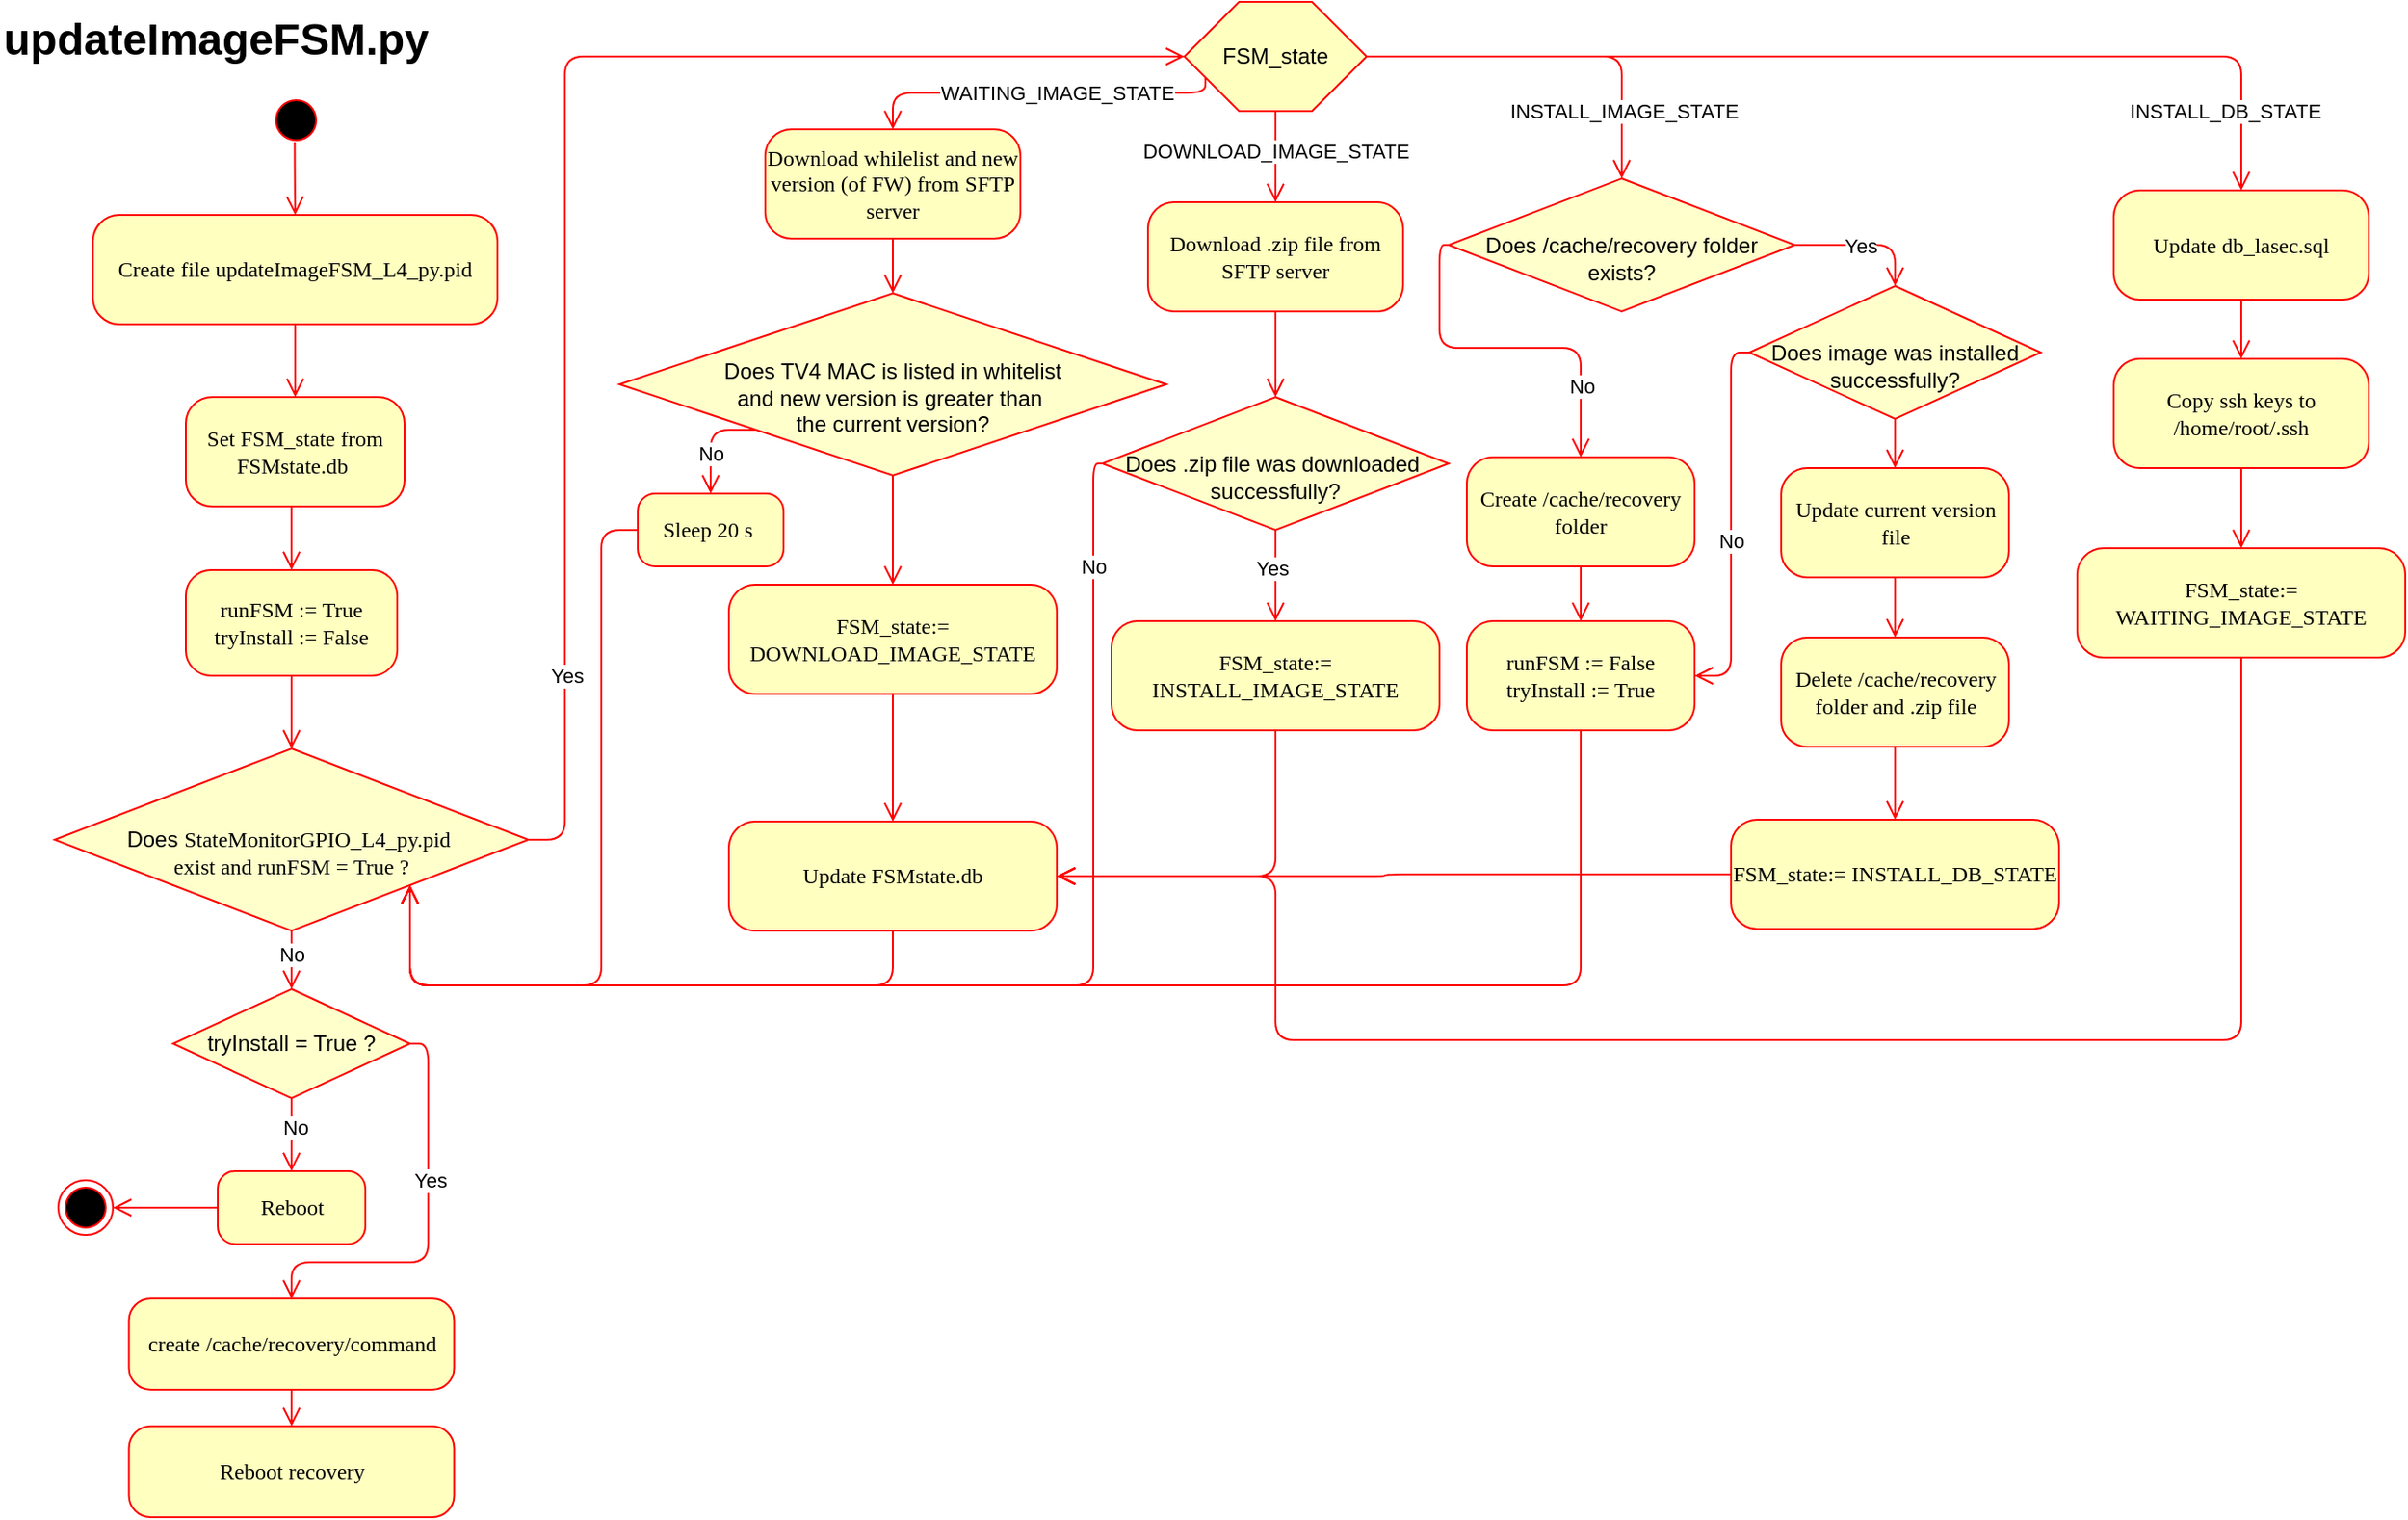 <mxfile version="28.0.9">
  <diagram name="Page-1" id="58cdce13-f638-feb5-8d6f-7d28b1aa9fa0">
    <mxGraphModel dx="2835" dy="1343" grid="1" gridSize="10" guides="1" tooltips="1" connect="1" arrows="1" fold="1" page="1" pageScale="1" pageWidth="1100" pageHeight="850" background="none" math="0" shadow="0">
      <root>
        <mxCell id="0" />
        <mxCell id="1" parent="0" />
        <mxCell id="382b91b5511bd0f7-1" value="" style="ellipse;html=1;shape=startState;fillColor=#000000;strokeColor=#ff0000;rounded=1;shadow=0;comic=0;labelBackgroundColor=none;fontFamily=Verdana;fontSize=12;fontColor=#000000;align=center;direction=south;" parent="1" vertex="1">
          <mxGeometry x="587.5" y="50" width="30" height="30" as="geometry" />
        </mxCell>
        <mxCell id="382b91b5511bd0f7-6" value="Set FSM_state from FSMstate.db&amp;nbsp;" style="rounded=1;whiteSpace=wrap;html=1;arcSize=24;fillColor=#ffffc0;strokeColor=#FF0000;shadow=0;comic=0;labelBackgroundColor=none;fontFamily=Verdana;fontSize=12;fontColor=#000000;align=center;" parent="1" vertex="1">
          <mxGeometry x="542" y="217" width="120" height="60" as="geometry" />
        </mxCell>
        <mxCell id="-b5_aeEiTCpsvocbng9k-2" value="Create file updateImageFSM_L4_py.pid" style="rounded=1;whiteSpace=wrap;html=1;arcSize=24;fillColor=#ffffc0;strokeColor=#ff0000;shadow=0;comic=0;labelBackgroundColor=none;fontFamily=Verdana;fontSize=12;fontColor=#000000;align=center;" parent="1" vertex="1">
          <mxGeometry x="491" y="117" width="222" height="60" as="geometry" />
        </mxCell>
        <mxCell id="-b5_aeEiTCpsvocbng9k-25" value="&lt;h1 style=&quot;margin-top: 0px;&quot;&gt;updateImageFSM.py&lt;/h1&gt;" style="text;html=1;whiteSpace=wrap;overflow=hidden;rounded=0;" parent="1" vertex="1">
          <mxGeometry x="440" width="320" height="50" as="geometry" />
        </mxCell>
        <mxCell id="FOoScroTNqUPBx7kzsJf-8" style="edgeStyle=orthogonalEdgeStyle;html=1;labelBackgroundColor=none;endArrow=open;endSize=8;strokeColor=#ff0000;fontFamily=Verdana;fontSize=12;align=left;exitX=0.902;exitY=0.525;exitDx=0;exitDy=0;entryX=0.5;entryY=0;entryDx=0;entryDy=0;exitPerimeter=0;" parent="1" source="382b91b5511bd0f7-1" target="-b5_aeEiTCpsvocbng9k-2" edge="1">
          <mxGeometry relative="1" as="geometry">
            <mxPoint x="600.39" y="80" as="sourcePoint" />
            <mxPoint x="600.39" y="118" as="targetPoint" />
          </mxGeometry>
        </mxCell>
        <mxCell id="FOoScroTNqUPBx7kzsJf-9" style="edgeStyle=orthogonalEdgeStyle;html=1;labelBackgroundColor=none;endArrow=open;endSize=8;strokeColor=#ff0000;fontFamily=Verdana;fontSize=12;align=left;exitX=0.5;exitY=1;exitDx=0;exitDy=0;entryX=0.5;entryY=0;entryDx=0;entryDy=0;" parent="1" source="-b5_aeEiTCpsvocbng9k-2" target="382b91b5511bd0f7-6" edge="1">
          <mxGeometry relative="1" as="geometry">
            <mxPoint x="667.5" y="207" as="sourcePoint" />
            <mxPoint x="667.5" y="245" as="targetPoint" />
          </mxGeometry>
        </mxCell>
        <mxCell id="FOoScroTNqUPBx7kzsJf-10" value="runFSM := True&lt;div&gt;tryInstall := False&lt;/div&gt;" style="rounded=1;whiteSpace=wrap;html=1;arcSize=24;fillColor=#ffffc0;strokeColor=#FF0000;shadow=0;comic=0;labelBackgroundColor=none;fontFamily=Verdana;fontSize=12;fontColor=#000000;align=center;" parent="1" vertex="1">
          <mxGeometry x="542" y="312" width="116" height="58" as="geometry" />
        </mxCell>
        <mxCell id="FOoScroTNqUPBx7kzsJf-12" style="edgeStyle=orthogonalEdgeStyle;html=1;labelBackgroundColor=none;endArrow=open;endSize=8;strokeColor=#ff0000;fontFamily=Verdana;fontSize=12;align=left;exitX=0.483;exitY=0.996;exitDx=0;exitDy=0;entryX=0.5;entryY=0;entryDx=0;entryDy=0;exitPerimeter=0;" parent="1" source="382b91b5511bd0f7-6" target="FOoScroTNqUPBx7kzsJf-10" edge="1">
          <mxGeometry relative="1" as="geometry">
            <mxPoint x="599.86" y="290" as="sourcePoint" />
            <mxPoint x="599.86" y="330" as="targetPoint" />
          </mxGeometry>
        </mxCell>
        <mxCell id="FOoScroTNqUPBx7kzsJf-13" style="edgeStyle=orthogonalEdgeStyle;html=1;labelBackgroundColor=none;endArrow=open;endSize=8;strokeColor=#ff0000;fontFamily=Verdana;fontSize=12;align=left;exitX=0.5;exitY=1;exitDx=0;exitDy=0;entryX=0.5;entryY=0;entryDx=0;entryDy=0;" parent="1" source="FOoScroTNqUPBx7kzsJf-10" target="xVoSL4J0iVpVSj-Oj8Kf-3" edge="1">
          <mxGeometry relative="1" as="geometry">
            <mxPoint x="599" y="400" as="sourcePoint" />
            <mxPoint x="600" y="430" as="targetPoint" />
          </mxGeometry>
        </mxCell>
        <mxCell id="xVoSL4J0iVpVSj-Oj8Kf-3" value="&lt;div&gt;&lt;br&gt;&lt;/div&gt;Does&amp;nbsp;&lt;span style=&quot;font-family: Verdana;&quot;&gt;StateMonitorGPIO_L4_py.pid&lt;/span&gt;&lt;span style=&quot;font-family: Verdana;&quot;&gt;&amp;nbsp;&lt;/span&gt;&lt;div&gt;&lt;span style=&quot;font-family: Verdana;&quot;&gt;exist and runFSM = True ?&lt;/span&gt;&lt;/div&gt;" style="rhombus;whiteSpace=wrap;html=1;fillColor=#FFFFCC;strokeColor=#FF0000;" vertex="1" parent="1">
          <mxGeometry x="470" y="410" width="260" height="100" as="geometry" />
        </mxCell>
        <mxCell id="xVoSL4J0iVpVSj-Oj8Kf-5" style="edgeStyle=orthogonalEdgeStyle;html=1;labelBackgroundColor=none;endArrow=open;endSize=8;strokeColor=#ff0000;fontFamily=Verdana;fontSize=12;align=left;exitX=0.5;exitY=1;exitDx=0;exitDy=0;entryX=0.5;entryY=0;entryDx=0;entryDy=0;" edge="1" parent="1" source="xVoSL4J0iVpVSj-Oj8Kf-3" target="xVoSL4J0iVpVSj-Oj8Kf-7">
          <mxGeometry relative="1" as="geometry">
            <mxPoint x="599.58" y="560" as="sourcePoint" />
            <mxPoint x="600" y="590" as="targetPoint" />
          </mxGeometry>
        </mxCell>
        <mxCell id="xVoSL4J0iVpVSj-Oj8Kf-6" value="No" style="edgeLabel;html=1;align=center;verticalAlign=middle;resizable=0;points=[];" vertex="1" connectable="0" parent="xVoSL4J0iVpVSj-Oj8Kf-5">
          <mxGeometry x="-0.211" y="2" relative="1" as="geometry">
            <mxPoint x="-2" as="offset" />
          </mxGeometry>
        </mxCell>
        <mxCell id="xVoSL4J0iVpVSj-Oj8Kf-7" value="tryInstall = True ?" style="rhombus;whiteSpace=wrap;html=1;fillColor=#FFFFCC;strokeColor=#FF0000;" vertex="1" parent="1">
          <mxGeometry x="535" y="542" width="130" height="60" as="geometry" />
        </mxCell>
        <mxCell id="xVoSL4J0iVpVSj-Oj8Kf-8" style="edgeStyle=orthogonalEdgeStyle;html=1;labelBackgroundColor=none;endArrow=open;endSize=8;strokeColor=#ff0000;fontFamily=Verdana;fontSize=12;align=left;exitX=0.5;exitY=1;exitDx=0;exitDy=0;entryX=0.5;entryY=0;entryDx=0;entryDy=0;" edge="1" parent="1" source="xVoSL4J0iVpVSj-Oj8Kf-7" target="xVoSL4J0iVpVSj-Oj8Kf-10">
          <mxGeometry relative="1" as="geometry">
            <mxPoint x="599.66" y="622" as="sourcePoint" />
            <mxPoint x="600" y="642" as="targetPoint" />
          </mxGeometry>
        </mxCell>
        <mxCell id="xVoSL4J0iVpVSj-Oj8Kf-9" value="No" style="edgeLabel;html=1;align=center;verticalAlign=middle;resizable=0;points=[];" vertex="1" connectable="0" parent="xVoSL4J0iVpVSj-Oj8Kf-8">
          <mxGeometry x="-0.211" y="2" relative="1" as="geometry">
            <mxPoint as="offset" />
          </mxGeometry>
        </mxCell>
        <mxCell id="xVoSL4J0iVpVSj-Oj8Kf-10" value="Reboot" style="rounded=1;whiteSpace=wrap;html=1;arcSize=24;fillColor=#ffffc0;strokeColor=#FF0000;shadow=0;comic=0;labelBackgroundColor=none;fontFamily=Verdana;fontSize=12;fontColor=#000000;align=center;" vertex="1" parent="1">
          <mxGeometry x="559.5" y="642" width="81" height="40" as="geometry" />
        </mxCell>
        <mxCell id="xVoSL4J0iVpVSj-Oj8Kf-11" value="" style="ellipse;html=1;shape=endState;fillColor=#000000;strokeColor=#ff0000;rounded=1;shadow=0;comic=0;labelBackgroundColor=none;fontFamily=Verdana;fontSize=12;fontColor=#000000;align=center;" vertex="1" parent="1">
          <mxGeometry x="472" y="647" width="30" height="30" as="geometry" />
        </mxCell>
        <mxCell id="xVoSL4J0iVpVSj-Oj8Kf-13" style="edgeStyle=orthogonalEdgeStyle;html=1;labelBackgroundColor=none;endArrow=open;endSize=8;strokeColor=#ff0000;fontFamily=Verdana;fontSize=12;align=left;exitX=0;exitY=0.5;exitDx=0;exitDy=0;entryX=1;entryY=0.5;entryDx=0;entryDy=0;" edge="1" parent="1" source="xVoSL4J0iVpVSj-Oj8Kf-10" target="xVoSL4J0iVpVSj-Oj8Kf-11">
          <mxGeometry relative="1" as="geometry">
            <mxPoint x="630" y="632" as="sourcePoint" />
            <mxPoint x="630" y="672" as="targetPoint" />
          </mxGeometry>
        </mxCell>
        <mxCell id="xVoSL4J0iVpVSj-Oj8Kf-15" value="create /cache/recovery/command" style="rounded=1;whiteSpace=wrap;html=1;arcSize=24;fillColor=#ffffc0;strokeColor=#FF0000;shadow=0;comic=0;labelBackgroundColor=none;fontFamily=Verdana;fontSize=12;fontColor=#000000;align=center;" vertex="1" parent="1">
          <mxGeometry x="510.75" y="712" width="178.5" height="50" as="geometry" />
        </mxCell>
        <mxCell id="xVoSL4J0iVpVSj-Oj8Kf-16" value="Reboot recovery" style="rounded=1;whiteSpace=wrap;html=1;arcSize=24;fillColor=#ffffc0;strokeColor=#FF0000;shadow=0;comic=0;labelBackgroundColor=none;fontFamily=Verdana;fontSize=12;fontColor=#000000;align=center;" vertex="1" parent="1">
          <mxGeometry x="510.75" y="782" width="178.5" height="50" as="geometry" />
        </mxCell>
        <mxCell id="xVoSL4J0iVpVSj-Oj8Kf-17" style="edgeStyle=orthogonalEdgeStyle;html=1;labelBackgroundColor=none;endArrow=open;endSize=8;strokeColor=#ff0000;fontFamily=Verdana;fontSize=12;align=left;exitX=1;exitY=0.5;exitDx=0;exitDy=0;entryX=0.5;entryY=0;entryDx=0;entryDy=0;" edge="1" parent="1" source="xVoSL4J0iVpVSj-Oj8Kf-7" target="xVoSL4J0iVpVSj-Oj8Kf-15">
          <mxGeometry relative="1" as="geometry">
            <mxPoint x="700" y="602" as="sourcePoint" />
            <mxPoint x="700" y="642" as="targetPoint" />
            <Array as="points">
              <mxPoint x="675" y="572" />
              <mxPoint x="675" y="692" />
              <mxPoint x="600" y="692" />
              <mxPoint x="600" y="712" />
            </Array>
          </mxGeometry>
        </mxCell>
        <mxCell id="xVoSL4J0iVpVSj-Oj8Kf-19" value="Yes" style="edgeLabel;html=1;align=center;verticalAlign=middle;resizable=0;points=[];" vertex="1" connectable="0" parent="xVoSL4J0iVpVSj-Oj8Kf-17">
          <mxGeometry x="0.288" y="1" relative="1" as="geometry">
            <mxPoint x="16" y="-46" as="offset" />
          </mxGeometry>
        </mxCell>
        <mxCell id="xVoSL4J0iVpVSj-Oj8Kf-20" style="edgeStyle=orthogonalEdgeStyle;html=1;labelBackgroundColor=none;endArrow=open;endSize=8;strokeColor=#ff0000;fontFamily=Verdana;fontSize=12;align=left;exitX=0.5;exitY=1;exitDx=0;exitDy=0;" edge="1" parent="1" source="xVoSL4J0iVpVSj-Oj8Kf-15" target="xVoSL4J0iVpVSj-Oj8Kf-16">
          <mxGeometry relative="1" as="geometry">
            <mxPoint x="790" y="622" as="sourcePoint" />
            <mxPoint x="790" y="662" as="targetPoint" />
          </mxGeometry>
        </mxCell>
        <mxCell id="xVoSL4J0iVpVSj-Oj8Kf-24" style="edgeStyle=orthogonalEdgeStyle;html=1;labelBackgroundColor=none;endArrow=open;endSize=8;strokeColor=#ff0000;fontFamily=Verdana;fontSize=12;align=left;exitX=1;exitY=0.5;exitDx=0;exitDy=0;entryX=0;entryY=0.5;entryDx=0;entryDy=0;" edge="1" parent="1" source="xVoSL4J0iVpVSj-Oj8Kf-3" target="xVoSL4J0iVpVSj-Oj8Kf-22">
          <mxGeometry relative="1" as="geometry">
            <mxPoint x="930" y="360" as="sourcePoint" />
            <mxPoint x="930" y="400" as="targetPoint" />
            <Array as="points">
              <mxPoint x="750" y="460" />
              <mxPoint x="750" y="30" />
            </Array>
          </mxGeometry>
        </mxCell>
        <mxCell id="xVoSL4J0iVpVSj-Oj8Kf-25" value="Yes" style="edgeLabel;html=1;align=center;verticalAlign=middle;resizable=0;points=[];" vertex="1" connectable="0" parent="xVoSL4J0iVpVSj-Oj8Kf-24">
          <mxGeometry x="-0.724" y="-1" relative="1" as="geometry">
            <mxPoint y="-1" as="offset" />
          </mxGeometry>
        </mxCell>
        <mxCell id="xVoSL4J0iVpVSj-Oj8Kf-27" value="" style="group" vertex="1" connectable="0" parent="1">
          <mxGeometry x="1090" width="100" height="60" as="geometry" />
        </mxCell>
        <mxCell id="xVoSL4J0iVpVSj-Oj8Kf-22" value="" style="verticalLabelPosition=bottom;verticalAlign=top;html=1;shape=hexagon;perimeter=hexagonPerimeter2;arcSize=6;size=0.3;fillColor=#FFFFC0;strokeColor=#FF0000;" vertex="1" parent="xVoSL4J0iVpVSj-Oj8Kf-27">
          <mxGeometry width="100" height="60" as="geometry" />
        </mxCell>
        <mxCell id="xVoSL4J0iVpVSj-Oj8Kf-26" value="FSM_state" style="text;html=1;align=center;verticalAlign=middle;whiteSpace=wrap;rounded=0;" vertex="1" parent="xVoSL4J0iVpVSj-Oj8Kf-27">
          <mxGeometry x="20" y="15" width="60" height="30" as="geometry" />
        </mxCell>
        <mxCell id="xVoSL4J0iVpVSj-Oj8Kf-28" value="&lt;div&gt;&lt;br&gt;&lt;/div&gt;&lt;div&gt;Does TV4 MAC is listed in whitelist&lt;/div&gt;&lt;div&gt;and new version is greater than&amp;nbsp;&lt;/div&gt;&lt;div&gt;the current version?&lt;/div&gt;" style="rhombus;whiteSpace=wrap;html=1;fillColor=#FFFFCC;strokeColor=#FF0000;" vertex="1" parent="1">
          <mxGeometry x="780" y="160" width="300" height="100" as="geometry" />
        </mxCell>
        <mxCell id="xVoSL4J0iVpVSj-Oj8Kf-29" value="Download whilelist and new version (of FW) from SFTP server" style="rounded=1;whiteSpace=wrap;html=1;arcSize=24;fillColor=#ffffc0;strokeColor=#FF0000;shadow=0;comic=0;labelBackgroundColor=none;fontFamily=Verdana;fontSize=12;fontColor=#000000;align=center;" vertex="1" parent="1">
          <mxGeometry x="860" y="70" width="140" height="60" as="geometry" />
        </mxCell>
        <mxCell id="xVoSL4J0iVpVSj-Oj8Kf-30" style="edgeStyle=orthogonalEdgeStyle;html=1;labelBackgroundColor=none;endArrow=open;endSize=8;strokeColor=#ff0000;fontFamily=Verdana;fontSize=12;align=left;exitX=0;exitY=0.75;exitDx=0;exitDy=0;entryX=0.5;entryY=0;entryDx=0;entryDy=0;" edge="1" parent="1" source="xVoSL4J0iVpVSj-Oj8Kf-22" target="xVoSL4J0iVpVSj-Oj8Kf-29">
          <mxGeometry relative="1" as="geometry">
            <mxPoint x="1160" y="500" as="sourcePoint" />
            <mxPoint x="1520" y="70" as="targetPoint" />
            <Array as="points">
              <mxPoint x="1102" y="50" />
              <mxPoint x="930" y="50" />
            </Array>
          </mxGeometry>
        </mxCell>
        <mxCell id="xVoSL4J0iVpVSj-Oj8Kf-31" value="WAITING_IMAGE_STATE" style="edgeLabel;html=1;align=center;verticalAlign=middle;resizable=0;points=[];" vertex="1" connectable="0" parent="xVoSL4J0iVpVSj-Oj8Kf-30">
          <mxGeometry x="-0.724" y="-1" relative="1" as="geometry">
            <mxPoint x="-63" y="1" as="offset" />
          </mxGeometry>
        </mxCell>
        <mxCell id="xVoSL4J0iVpVSj-Oj8Kf-32" style="edgeStyle=orthogonalEdgeStyle;html=1;labelBackgroundColor=none;endArrow=open;endSize=8;strokeColor=#ff0000;fontFamily=Verdana;fontSize=12;align=left;exitX=0.5;exitY=1;exitDx=0;exitDy=0;entryX=0.5;entryY=0;entryDx=0;entryDy=0;" edge="1" parent="1" source="xVoSL4J0iVpVSj-Oj8Kf-29" target="xVoSL4J0iVpVSj-Oj8Kf-28">
          <mxGeometry relative="1" as="geometry">
            <mxPoint x="1226" y="300" as="sourcePoint" />
            <mxPoint x="1054" y="328" as="targetPoint" />
            <Array as="points">
              <mxPoint x="930" y="140" />
              <mxPoint x="930" y="140" />
            </Array>
          </mxGeometry>
        </mxCell>
        <mxCell id="xVoSL4J0iVpVSj-Oj8Kf-34" value="Sleep 20 s&amp;nbsp;" style="rounded=1;whiteSpace=wrap;html=1;arcSize=24;fillColor=#ffffc0;strokeColor=#FF0000;shadow=0;comic=0;labelBackgroundColor=none;fontFamily=Verdana;fontSize=12;fontColor=#000000;align=center;" vertex="1" parent="1">
          <mxGeometry x="790" y="270" width="80" height="40" as="geometry" />
        </mxCell>
        <mxCell id="xVoSL4J0iVpVSj-Oj8Kf-35" style="edgeStyle=orthogonalEdgeStyle;html=1;labelBackgroundColor=none;endArrow=open;endSize=8;strokeColor=#ff0000;fontFamily=Verdana;fontSize=12;align=left;exitX=0;exitY=1;exitDx=0;exitDy=0;entryX=0.5;entryY=0;entryDx=0;entryDy=0;" edge="1" parent="1" source="xVoSL4J0iVpVSj-Oj8Kf-28" target="xVoSL4J0iVpVSj-Oj8Kf-34">
          <mxGeometry relative="1" as="geometry">
            <mxPoint x="1040" y="160" as="sourcePoint" />
            <mxPoint x="1040" y="190" as="targetPoint" />
            <Array as="points">
              <mxPoint x="830" y="235" />
            </Array>
          </mxGeometry>
        </mxCell>
        <mxCell id="xVoSL4J0iVpVSj-Oj8Kf-36" value="No" style="edgeLabel;html=1;align=center;verticalAlign=middle;resizable=0;points=[];" vertex="1" connectable="0" parent="xVoSL4J0iVpVSj-Oj8Kf-35">
          <mxGeometry x="0.094" y="2" relative="1" as="geometry">
            <mxPoint x="-2" y="5" as="offset" />
          </mxGeometry>
        </mxCell>
        <mxCell id="xVoSL4J0iVpVSj-Oj8Kf-38" style="edgeStyle=orthogonalEdgeStyle;html=1;labelBackgroundColor=none;endArrow=open;endSize=8;strokeColor=#ff0000;fontFamily=Verdana;fontSize=12;align=left;exitX=0;exitY=0.5;exitDx=0;exitDy=0;entryX=1;entryY=1;entryDx=0;entryDy=0;" edge="1" parent="1" source="xVoSL4J0iVpVSj-Oj8Kf-34" target="xVoSL4J0iVpVSj-Oj8Kf-3">
          <mxGeometry relative="1" as="geometry">
            <mxPoint x="890" y="350" as="sourcePoint" />
            <mxPoint x="890" y="385" as="targetPoint" />
            <Array as="points">
              <mxPoint x="770" y="290" />
              <mxPoint x="770" y="540" />
              <mxPoint x="665" y="540" />
            </Array>
          </mxGeometry>
        </mxCell>
        <mxCell id="xVoSL4J0iVpVSj-Oj8Kf-39" value="FSM_state:= DOWNLOAD_IMAGE_STATE" style="rounded=1;whiteSpace=wrap;html=1;arcSize=24;fillColor=#ffffc0;strokeColor=#FF0000;shadow=0;comic=0;labelBackgroundColor=none;fontFamily=Verdana;fontSize=12;fontColor=#000000;align=center;" vertex="1" parent="1">
          <mxGeometry x="840" y="320" width="180" height="60" as="geometry" />
        </mxCell>
        <mxCell id="xVoSL4J0iVpVSj-Oj8Kf-40" style="edgeStyle=orthogonalEdgeStyle;html=1;labelBackgroundColor=none;endArrow=open;endSize=8;strokeColor=#ff0000;fontFamily=Verdana;fontSize=12;align=left;exitX=0.5;exitY=1;exitDx=0;exitDy=0;entryX=0.5;entryY=0;entryDx=0;entryDy=0;" edge="1" parent="1" source="xVoSL4J0iVpVSj-Oj8Kf-28" target="xVoSL4J0iVpVSj-Oj8Kf-39">
          <mxGeometry relative="1" as="geometry">
            <mxPoint x="929.58" y="270" as="sourcePoint" />
            <mxPoint x="929.58" y="300" as="targetPoint" />
            <Array as="points" />
          </mxGeometry>
        </mxCell>
        <mxCell id="xVoSL4J0iVpVSj-Oj8Kf-41" value="Update FSMstate.db" style="rounded=1;whiteSpace=wrap;html=1;arcSize=24;fillColor=#ffffc0;strokeColor=#FF0000;shadow=0;comic=0;labelBackgroundColor=none;fontFamily=Verdana;fontSize=12;fontColor=#000000;align=center;" vertex="1" parent="1">
          <mxGeometry x="840" y="450" width="180" height="60" as="geometry" />
        </mxCell>
        <mxCell id="xVoSL4J0iVpVSj-Oj8Kf-42" style="edgeStyle=orthogonalEdgeStyle;html=1;labelBackgroundColor=none;endArrow=open;endSize=8;strokeColor=#ff0000;fontFamily=Verdana;fontSize=12;align=left;exitX=0.5;exitY=1;exitDx=0;exitDy=0;entryX=0.5;entryY=0;entryDx=0;entryDy=0;" edge="1" parent="1" source="xVoSL4J0iVpVSj-Oj8Kf-39" target="xVoSL4J0iVpVSj-Oj8Kf-41">
          <mxGeometry relative="1" as="geometry">
            <mxPoint x="1020" y="360" as="sourcePoint" />
            <mxPoint x="1020" y="420" as="targetPoint" />
            <Array as="points" />
          </mxGeometry>
        </mxCell>
        <mxCell id="xVoSL4J0iVpVSj-Oj8Kf-44" style="edgeStyle=orthogonalEdgeStyle;html=1;labelBackgroundColor=none;endArrow=open;endSize=8;strokeColor=#ff0000;fontFamily=Verdana;fontSize=12;align=left;exitX=0.5;exitY=1;exitDx=0;exitDy=0;entryX=1;entryY=1;entryDx=0;entryDy=0;" edge="1" parent="1" source="xVoSL4J0iVpVSj-Oj8Kf-41" target="xVoSL4J0iVpVSj-Oj8Kf-3">
          <mxGeometry relative="1" as="geometry">
            <mxPoint x="1045" y="490" as="sourcePoint" />
            <mxPoint x="920" y="685" as="targetPoint" />
            <Array as="points">
              <mxPoint x="930" y="540" />
              <mxPoint x="665" y="540" />
            </Array>
          </mxGeometry>
        </mxCell>
        <mxCell id="xVoSL4J0iVpVSj-Oj8Kf-45" value="Download .zip file from SFTP server" style="rounded=1;whiteSpace=wrap;html=1;arcSize=24;fillColor=#ffffc0;strokeColor=#FF0000;shadow=0;comic=0;labelBackgroundColor=none;fontFamily=Verdana;fontSize=12;fontColor=#000000;align=center;" vertex="1" parent="1">
          <mxGeometry x="1070" y="110" width="140" height="60" as="geometry" />
        </mxCell>
        <mxCell id="xVoSL4J0iVpVSj-Oj8Kf-46" style="edgeStyle=orthogonalEdgeStyle;html=1;labelBackgroundColor=none;endArrow=open;endSize=8;strokeColor=#ff0000;fontFamily=Verdana;fontSize=12;align=left;exitX=0.5;exitY=1;exitDx=0;exitDy=0;entryX=0.5;entryY=0;entryDx=0;entryDy=0;" edge="1" parent="1" source="xVoSL4J0iVpVSj-Oj8Kf-22" target="xVoSL4J0iVpVSj-Oj8Kf-45">
          <mxGeometry relative="1" as="geometry">
            <mxPoint x="1070" y="150" as="sourcePoint" />
            <mxPoint x="1070" y="180" as="targetPoint" />
            <Array as="points">
              <mxPoint x="1140" y="70" />
              <mxPoint x="1140" y="70" />
            </Array>
          </mxGeometry>
        </mxCell>
        <mxCell id="xVoSL4J0iVpVSj-Oj8Kf-51" value="&lt;span style=&quot;color: rgba(0, 0, 0, 0); font-family: monospace; font-size: 0px; text-align: start; background-color: rgb(236, 236, 236);&quot;&gt;%3CmxGraphModel%3E%3Croot%3E%3CmxCell%20id%3D%220%22%2F%3E%3CmxCell%20id%3D%221%22%20parent%3D%220%22%2F%3E%3CmxCell%20id%3D%222%22%20value%3D%22WAITING_IMAGE_STATE%22%20style%3D%22edgeLabel%3Bhtml%3D1%3Balign%3Dcenter%3BverticalAlign%3Dmiddle%3Bresizable%3D0%3Bpoints%3D%5B%5D%3B%22%20vertex%3D%221%22%20connectable%3D%220%22%20parent%3D%221%22%3E%3CmxGeometry%20x%3D%22578.962%22%20y%3D%2250%22%20as%3D%22geometry%22%2F%3E%3C%2FmxCell%3E%3C%2Froot%3E%3C%2FmxGraphModel%3E&lt;/span&gt;" style="edgeLabel;html=1;align=center;verticalAlign=middle;resizable=0;points=[];" vertex="1" connectable="0" parent="xVoSL4J0iVpVSj-Oj8Kf-46">
          <mxGeometry x="-0.236" y="2" relative="1" as="geometry">
            <mxPoint as="offset" />
          </mxGeometry>
        </mxCell>
        <mxCell id="xVoSL4J0iVpVSj-Oj8Kf-52" value="DOWNLOAD_IMAGE_STATE" style="edgeLabel;html=1;align=center;verticalAlign=middle;resizable=0;points=[];" vertex="1" connectable="0" parent="xVoSL4J0iVpVSj-Oj8Kf-46">
          <mxGeometry x="-0.116" relative="1" as="geometry">
            <mxPoint as="offset" />
          </mxGeometry>
        </mxCell>
        <mxCell id="xVoSL4J0iVpVSj-Oj8Kf-47" value="FSM_state:= INSTALL_IMAGE_STATE" style="rounded=1;whiteSpace=wrap;html=1;arcSize=24;fillColor=#ffffc0;strokeColor=#FF0000;shadow=0;comic=0;labelBackgroundColor=none;fontFamily=Verdana;fontSize=12;fontColor=#000000;align=center;" vertex="1" parent="1">
          <mxGeometry x="1050" y="340" width="180" height="60" as="geometry" />
        </mxCell>
        <mxCell id="xVoSL4J0iVpVSj-Oj8Kf-48" value="&lt;div&gt;&lt;br&gt;&lt;/div&gt;&lt;div&gt;Does .zip file was downloaded&amp;nbsp;&lt;/div&gt;&lt;div&gt;successfully&lt;span style=&quot;background-color: transparent; color: light-dark(rgb(0, 0, 0), rgb(255, 255, 255));&quot;&gt;?&lt;/span&gt;&lt;/div&gt;" style="rhombus;whiteSpace=wrap;html=1;fillColor=#FFFFCC;strokeColor=#FF0000;" vertex="1" parent="1">
          <mxGeometry x="1045" y="217" width="190" height="73" as="geometry" />
        </mxCell>
        <mxCell id="xVoSL4J0iVpVSj-Oj8Kf-49" style="edgeStyle=orthogonalEdgeStyle;html=1;labelBackgroundColor=none;endArrow=open;endSize=8;strokeColor=#ff0000;fontFamily=Verdana;fontSize=12;align=left;entryX=0.5;entryY=0;entryDx=0;entryDy=0;exitX=0.5;exitY=1;exitDx=0;exitDy=0;" edge="1" parent="1" source="xVoSL4J0iVpVSj-Oj8Kf-45" target="xVoSL4J0iVpVSj-Oj8Kf-48">
          <mxGeometry relative="1" as="geometry">
            <mxPoint x="1270" y="170" as="sourcePoint" />
            <mxPoint x="1360" y="180" as="targetPoint" />
            <Array as="points">
              <mxPoint x="1140" y="200" />
              <mxPoint x="1140" y="200" />
            </Array>
          </mxGeometry>
        </mxCell>
        <mxCell id="xVoSL4J0iVpVSj-Oj8Kf-54" style="edgeStyle=orthogonalEdgeStyle;html=1;labelBackgroundColor=none;endArrow=open;endSize=8;strokeColor=#ff0000;fontFamily=Verdana;fontSize=12;align=left;entryX=0.5;entryY=0;entryDx=0;entryDy=0;exitX=0.5;exitY=1;exitDx=0;exitDy=0;" edge="1" parent="1" source="xVoSL4J0iVpVSj-Oj8Kf-48" target="xVoSL4J0iVpVSj-Oj8Kf-47">
          <mxGeometry relative="1" as="geometry">
            <mxPoint x="1139.71" y="310" as="sourcePoint" />
            <mxPoint x="1139.71" y="357" as="targetPoint" />
            <Array as="points" />
          </mxGeometry>
        </mxCell>
        <mxCell id="xVoSL4J0iVpVSj-Oj8Kf-55" value="Yes" style="edgeLabel;html=1;align=center;verticalAlign=middle;resizable=0;points=[];" vertex="1" connectable="0" parent="xVoSL4J0iVpVSj-Oj8Kf-54">
          <mxGeometry x="-0.159" y="-2" relative="1" as="geometry">
            <mxPoint as="offset" />
          </mxGeometry>
        </mxCell>
        <mxCell id="xVoSL4J0iVpVSj-Oj8Kf-56" style="edgeStyle=orthogonalEdgeStyle;html=1;labelBackgroundColor=none;endArrow=open;endSize=8;strokeColor=#ff0000;fontFamily=Verdana;fontSize=12;align=left;exitX=0;exitY=0.5;exitDx=0;exitDy=0;entryX=1;entryY=1;entryDx=0;entryDy=0;" edge="1" parent="1" source="xVoSL4J0iVpVSj-Oj8Kf-48" target="xVoSL4J0iVpVSj-Oj8Kf-3">
          <mxGeometry relative="1" as="geometry">
            <mxPoint x="1115" y="360" as="sourcePoint" />
            <mxPoint x="990" y="555" as="targetPoint" />
            <Array as="points">
              <mxPoint x="1040" y="254" />
              <mxPoint x="1040" y="540" />
              <mxPoint x="665" y="540" />
            </Array>
          </mxGeometry>
        </mxCell>
        <mxCell id="xVoSL4J0iVpVSj-Oj8Kf-58" value="No" style="edgeLabel;html=1;align=center;verticalAlign=middle;resizable=0;points=[];" vertex="1" connectable="0" parent="xVoSL4J0iVpVSj-Oj8Kf-56">
          <mxGeometry x="-0.795" y="-4" relative="1" as="geometry">
            <mxPoint x="4" y="-13" as="offset" />
          </mxGeometry>
        </mxCell>
        <mxCell id="xVoSL4J0iVpVSj-Oj8Kf-59" value="&lt;div&gt;&lt;br&gt;&lt;/div&gt;&lt;div&gt;Does /cache/recovery folder exists?&lt;/div&gt;" style="rhombus;whiteSpace=wrap;html=1;fillColor=#FFFFCC;strokeColor=#FF0000;" vertex="1" parent="1">
          <mxGeometry x="1235" y="97" width="190" height="73" as="geometry" />
        </mxCell>
        <mxCell id="xVoSL4J0iVpVSj-Oj8Kf-60" style="edgeStyle=orthogonalEdgeStyle;html=1;labelBackgroundColor=none;endArrow=open;endSize=8;strokeColor=#ff0000;fontFamily=Verdana;fontSize=12;align=left;exitX=1;exitY=0.5;exitDx=0;exitDy=0;entryX=0.5;entryY=0;entryDx=0;entryDy=0;" edge="1" parent="1" source="xVoSL4J0iVpVSj-Oj8Kf-22" target="xVoSL4J0iVpVSj-Oj8Kf-59">
          <mxGeometry relative="1" as="geometry">
            <mxPoint x="1220" y="40" as="sourcePoint" />
            <mxPoint x="1220" y="90" as="targetPoint" />
            <Array as="points">
              <mxPoint x="1330" y="30" />
              <mxPoint x="1330" y="97" />
            </Array>
          </mxGeometry>
        </mxCell>
        <mxCell id="xVoSL4J0iVpVSj-Oj8Kf-61" value="&lt;span style=&quot;color: rgba(0, 0, 0, 0); font-family: monospace; font-size: 0px; text-align: start; background-color: rgb(236, 236, 236);&quot;&gt;%3CmxGraphModel%3E%3Croot%3E%3CmxCell%20id%3D%220%22%2F%3E%3CmxCell%20id%3D%221%22%20parent%3D%220%22%2F%3E%3CmxCell%20id%3D%222%22%20value%3D%22WAITING_IMAGE_STATE%22%20style%3D%22edgeLabel%3Bhtml%3D1%3Balign%3Dcenter%3BverticalAlign%3Dmiddle%3Bresizable%3D0%3Bpoints%3D%5B%5D%3B%22%20vertex%3D%221%22%20connectable%3D%220%22%20parent%3D%221%22%3E%3CmxGeometry%20x%3D%22578.962%22%20y%3D%2250%22%20as%3D%22geometry%22%2F%3E%3C%2FmxCell%3E%3C%2Froot%3E%3C%2FmxGraphModel%3E&lt;/span&gt;" style="edgeLabel;html=1;align=center;verticalAlign=middle;resizable=0;points=[];" vertex="1" connectable="0" parent="xVoSL4J0iVpVSj-Oj8Kf-60">
          <mxGeometry x="-0.236" y="2" relative="1" as="geometry">
            <mxPoint as="offset" />
          </mxGeometry>
        </mxCell>
        <mxCell id="xVoSL4J0iVpVSj-Oj8Kf-62" value="INSTALL_IMAGE_STATE" style="edgeLabel;html=1;align=center;verticalAlign=middle;resizable=0;points=[];" vertex="1" connectable="0" parent="xVoSL4J0iVpVSj-Oj8Kf-60">
          <mxGeometry x="-0.116" relative="1" as="geometry">
            <mxPoint x="49" y="30" as="offset" />
          </mxGeometry>
        </mxCell>
        <mxCell id="xVoSL4J0iVpVSj-Oj8Kf-63" value="Create /cache/recovery folder" style="rounded=1;whiteSpace=wrap;html=1;arcSize=24;fillColor=#ffffc0;strokeColor=#FF0000;shadow=0;comic=0;labelBackgroundColor=none;fontFamily=Verdana;fontSize=12;fontColor=#000000;align=center;" vertex="1" parent="1">
          <mxGeometry x="1245" y="250" width="125" height="60" as="geometry" />
        </mxCell>
        <mxCell id="xVoSL4J0iVpVSj-Oj8Kf-64" value="runFSM := False&lt;div&gt;tryInstall := True&lt;/div&gt;" style="rounded=1;whiteSpace=wrap;html=1;arcSize=24;fillColor=#ffffc0;strokeColor=#FF0000;shadow=0;comic=0;labelBackgroundColor=none;fontFamily=Verdana;fontSize=12;fontColor=#000000;align=center;" vertex="1" parent="1">
          <mxGeometry x="1245" y="340" width="125" height="60" as="geometry" />
        </mxCell>
        <mxCell id="xVoSL4J0iVpVSj-Oj8Kf-65" style="edgeStyle=orthogonalEdgeStyle;html=1;labelBackgroundColor=none;endArrow=open;endSize=8;strokeColor=#ff0000;fontFamily=Verdana;fontSize=12;align=left;entryX=0.5;entryY=0;entryDx=0;entryDy=0;exitX=0;exitY=0.5;exitDx=0;exitDy=0;" edge="1" parent="1" source="xVoSL4J0iVpVSj-Oj8Kf-59" target="xVoSL4J0iVpVSj-Oj8Kf-63">
          <mxGeometry relative="1" as="geometry">
            <mxPoint x="1360" y="200" as="sourcePoint" />
            <mxPoint x="1360" y="247" as="targetPoint" />
            <Array as="points">
              <mxPoint x="1230" y="134" />
              <mxPoint x="1230" y="190" />
              <mxPoint x="1308" y="190" />
            </Array>
          </mxGeometry>
        </mxCell>
        <mxCell id="xVoSL4J0iVpVSj-Oj8Kf-66" value="No" style="edgeLabel;html=1;align=center;verticalAlign=middle;resizable=0;points=[];" vertex="1" connectable="0" parent="xVoSL4J0iVpVSj-Oj8Kf-65">
          <mxGeometry x="-0.443" y="-1" relative="1" as="geometry">
            <mxPoint x="79" y="27" as="offset" />
          </mxGeometry>
        </mxCell>
        <mxCell id="xVoSL4J0iVpVSj-Oj8Kf-67" style="edgeStyle=orthogonalEdgeStyle;html=1;labelBackgroundColor=none;endArrow=open;endSize=8;strokeColor=#ff0000;fontFamily=Verdana;fontSize=12;align=left;entryX=0.5;entryY=0;entryDx=0;entryDy=0;exitX=0.5;exitY=1;exitDx=0;exitDy=0;" edge="1" parent="1" source="xVoSL4J0iVpVSj-Oj8Kf-63" target="xVoSL4J0iVpVSj-Oj8Kf-64">
          <mxGeometry relative="1" as="geometry">
            <mxPoint x="1307.21" y="290" as="sourcePoint" />
            <mxPoint x="1307.21" y="340" as="targetPoint" />
            <Array as="points" />
          </mxGeometry>
        </mxCell>
        <mxCell id="xVoSL4J0iVpVSj-Oj8Kf-69" style="edgeStyle=orthogonalEdgeStyle;html=1;labelBackgroundColor=none;endArrow=open;endSize=8;strokeColor=#ff0000;fontFamily=Verdana;fontSize=12;align=left;exitX=0.5;exitY=1;exitDx=0;exitDy=0;entryX=1;entryY=1;entryDx=0;entryDy=0;" edge="1" parent="1" source="xVoSL4J0iVpVSj-Oj8Kf-64" target="xVoSL4J0iVpVSj-Oj8Kf-3">
          <mxGeometry relative="1" as="geometry">
            <mxPoint x="1765" y="440" as="sourcePoint" />
            <mxPoint x="1090" y="525" as="targetPoint" />
            <Array as="points">
              <mxPoint x="1308" y="540" />
              <mxPoint x="665" y="540" />
            </Array>
          </mxGeometry>
        </mxCell>
        <mxCell id="xVoSL4J0iVpVSj-Oj8Kf-70" value="&lt;div&gt;&lt;span style=&quot;background-color: transparent; color: light-dark(rgb(0, 0, 0), rgb(255, 255, 255));&quot;&gt;&lt;br&gt;&lt;/span&gt;&lt;/div&gt;&lt;div&gt;&lt;span style=&quot;background-color: transparent; color: light-dark(rgb(0, 0, 0), rgb(255, 255, 255));&quot;&gt;Does image was installed successfully?&lt;/span&gt;&lt;/div&gt;" style="rhombus;whiteSpace=wrap;html=1;fillColor=#FFFFCC;strokeColor=#FF0000;" vertex="1" parent="1">
          <mxGeometry x="1400" y="156" width="160" height="73" as="geometry" />
        </mxCell>
        <mxCell id="xVoSL4J0iVpVSj-Oj8Kf-71" style="edgeStyle=orthogonalEdgeStyle;html=1;labelBackgroundColor=none;endArrow=open;endSize=8;strokeColor=#ff0000;fontFamily=Verdana;fontSize=12;align=left;exitX=1;exitY=0.5;exitDx=0;exitDy=0;entryX=0.5;entryY=0;entryDx=0;entryDy=0;" edge="1" parent="1" source="xVoSL4J0iVpVSj-Oj8Kf-59" target="xVoSL4J0iVpVSj-Oj8Kf-70">
          <mxGeometry relative="1" as="geometry">
            <mxPoint x="1515" y="140" as="sourcePoint" />
            <mxPoint x="1588" y="256" as="targetPoint" />
            <Array as="points">
              <mxPoint x="1480" y="134" />
            </Array>
          </mxGeometry>
        </mxCell>
        <mxCell id="xVoSL4J0iVpVSj-Oj8Kf-72" value="Yes" style="edgeLabel;html=1;align=center;verticalAlign=middle;resizable=0;points=[];" vertex="1" connectable="0" parent="xVoSL4J0iVpVSj-Oj8Kf-71">
          <mxGeometry x="-0.443" y="-1" relative="1" as="geometry">
            <mxPoint x="14" y="-1" as="offset" />
          </mxGeometry>
        </mxCell>
        <mxCell id="xVoSL4J0iVpVSj-Oj8Kf-73" style="edgeStyle=orthogonalEdgeStyle;html=1;labelBackgroundColor=none;endArrow=open;endSize=8;strokeColor=#ff0000;fontFamily=Verdana;fontSize=12;align=left;entryX=1;entryY=0.5;entryDx=0;entryDy=0;exitX=0;exitY=0.5;exitDx=0;exitDy=0;" edge="1" parent="1" source="xVoSL4J0iVpVSj-Oj8Kf-70" target="xVoSL4J0iVpVSj-Oj8Kf-64">
          <mxGeometry relative="1" as="geometry">
            <mxPoint x="1395" y="240" as="sourcePoint" />
            <mxPoint x="1468" y="356" as="targetPoint" />
            <Array as="points">
              <mxPoint x="1390" y="193" />
              <mxPoint x="1390" y="370" />
            </Array>
          </mxGeometry>
        </mxCell>
        <mxCell id="xVoSL4J0iVpVSj-Oj8Kf-74" value="No" style="edgeLabel;html=1;align=center;verticalAlign=middle;resizable=0;points=[];" vertex="1" connectable="0" parent="xVoSL4J0iVpVSj-Oj8Kf-73">
          <mxGeometry x="-0.443" y="-1" relative="1" as="geometry">
            <mxPoint x="1" y="55" as="offset" />
          </mxGeometry>
        </mxCell>
        <mxCell id="xVoSL4J0iVpVSj-Oj8Kf-75" value="Update current version file" style="rounded=1;whiteSpace=wrap;html=1;arcSize=24;fillColor=#ffffc0;strokeColor=#FF0000;shadow=0;comic=0;labelBackgroundColor=none;fontFamily=Verdana;fontSize=12;fontColor=#000000;align=center;" vertex="1" parent="1">
          <mxGeometry x="1417.5" y="256" width="125" height="60" as="geometry" />
        </mxCell>
        <mxCell id="xVoSL4J0iVpVSj-Oj8Kf-76" value="Delete /cache/recovery folder and .zip file" style="rounded=1;whiteSpace=wrap;html=1;arcSize=24;fillColor=#ffffc0;strokeColor=#FF0000;shadow=0;comic=0;labelBackgroundColor=none;fontFamily=Verdana;fontSize=12;fontColor=#000000;align=center;" vertex="1" parent="1">
          <mxGeometry x="1417.5" y="349" width="125" height="60" as="geometry" />
        </mxCell>
        <mxCell id="xVoSL4J0iVpVSj-Oj8Kf-78" style="edgeStyle=orthogonalEdgeStyle;html=1;labelBackgroundColor=none;endArrow=open;endSize=8;strokeColor=#ff0000;fontFamily=Verdana;fontSize=12;align=left;exitX=0.5;exitY=1;exitDx=0;exitDy=0;entryX=1;entryY=0.5;entryDx=0;entryDy=0;" edge="1" parent="1" source="xVoSL4J0iVpVSj-Oj8Kf-47" target="xVoSL4J0iVpVSj-Oj8Kf-41">
          <mxGeometry relative="1" as="geometry">
            <mxPoint x="1285" y="520" as="sourcePoint" />
            <mxPoint x="1020" y="535" as="targetPoint" />
            <Array as="points">
              <mxPoint x="1140" y="480" />
            </Array>
          </mxGeometry>
        </mxCell>
        <mxCell id="xVoSL4J0iVpVSj-Oj8Kf-79" value="FSM_state:= INSTALL_DB_STATE" style="rounded=1;whiteSpace=wrap;html=1;arcSize=24;fillColor=#ffffc0;strokeColor=#FF0000;shadow=0;comic=0;labelBackgroundColor=none;fontFamily=Verdana;fontSize=12;fontColor=#000000;align=center;" vertex="1" parent="1">
          <mxGeometry x="1390" y="449" width="180" height="60" as="geometry" />
        </mxCell>
        <mxCell id="xVoSL4J0iVpVSj-Oj8Kf-80" style="edgeStyle=orthogonalEdgeStyle;html=1;labelBackgroundColor=none;endArrow=open;endSize=8;strokeColor=#ff0000;fontFamily=Verdana;fontSize=12;align=left;entryX=0.5;entryY=0;entryDx=0;entryDy=0;exitX=0.5;exitY=1;exitDx=0;exitDy=0;" edge="1" parent="1" source="xVoSL4J0iVpVSj-Oj8Kf-70" target="xVoSL4J0iVpVSj-Oj8Kf-75">
          <mxGeometry relative="1" as="geometry">
            <mxPoint x="1570" y="270" as="sourcePoint" />
            <mxPoint x="1570" y="300" as="targetPoint" />
            <Array as="points" />
          </mxGeometry>
        </mxCell>
        <mxCell id="xVoSL4J0iVpVSj-Oj8Kf-81" style="edgeStyle=orthogonalEdgeStyle;html=1;labelBackgroundColor=none;endArrow=open;endSize=8;strokeColor=#ff0000;fontFamily=Verdana;fontSize=12;align=left;entryX=0.5;entryY=0;entryDx=0;entryDy=0;exitX=0.5;exitY=1;exitDx=0;exitDy=0;" edge="1" parent="1" source="xVoSL4J0iVpVSj-Oj8Kf-75" target="xVoSL4J0iVpVSj-Oj8Kf-76">
          <mxGeometry relative="1" as="geometry">
            <mxPoint x="1540" y="360" as="sourcePoint" />
            <mxPoint x="1600" y="383.5" as="targetPoint" />
            <Array as="points" />
          </mxGeometry>
        </mxCell>
        <mxCell id="xVoSL4J0iVpVSj-Oj8Kf-82" style="edgeStyle=orthogonalEdgeStyle;html=1;labelBackgroundColor=none;endArrow=open;endSize=8;strokeColor=#ff0000;fontFamily=Verdana;fontSize=12;align=left;entryX=0.5;entryY=0;entryDx=0;entryDy=0;exitX=0.5;exitY=1;exitDx=0;exitDy=0;" edge="1" parent="1" source="xVoSL4J0iVpVSj-Oj8Kf-76" target="xVoSL4J0iVpVSj-Oj8Kf-79">
          <mxGeometry relative="1" as="geometry">
            <mxPoint x="1580" y="320" as="sourcePoint" />
            <mxPoint x="1580" y="347" as="targetPoint" />
            <Array as="points" />
          </mxGeometry>
        </mxCell>
        <mxCell id="xVoSL4J0iVpVSj-Oj8Kf-83" style="edgeStyle=orthogonalEdgeStyle;html=1;labelBackgroundColor=none;endArrow=open;endSize=8;strokeColor=#ff0000;fontFamily=Verdana;fontSize=12;align=left;exitX=0;exitY=0.5;exitDx=0;exitDy=0;entryX=1;entryY=0.5;entryDx=0;entryDy=0;" edge="1" parent="1" source="xVoSL4J0iVpVSj-Oj8Kf-79" target="xVoSL4J0iVpVSj-Oj8Kf-41">
          <mxGeometry relative="1" as="geometry">
            <mxPoint x="1400" y="490" as="sourcePoint" />
            <mxPoint x="1280" y="570" as="targetPoint" />
            <Array as="points">
              <mxPoint x="1200" y="480" />
            </Array>
          </mxGeometry>
        </mxCell>
        <mxCell id="xVoSL4J0iVpVSj-Oj8Kf-84" value="Update db_lasec.sql" style="rounded=1;whiteSpace=wrap;html=1;arcSize=24;fillColor=#ffffc0;strokeColor=#FF0000;shadow=0;comic=0;labelBackgroundColor=none;fontFamily=Verdana;fontSize=12;fontColor=#000000;align=center;" vertex="1" parent="1">
          <mxGeometry x="1600" y="103.5" width="140" height="60" as="geometry" />
        </mxCell>
        <mxCell id="xVoSL4J0iVpVSj-Oj8Kf-85" style="edgeStyle=orthogonalEdgeStyle;html=1;labelBackgroundColor=none;endArrow=open;endSize=8;strokeColor=#ff0000;fontFamily=Verdana;fontSize=12;align=left;exitX=1;exitY=0.5;exitDx=0;exitDy=0;entryX=0.5;entryY=0;entryDx=0;entryDy=0;" edge="1" parent="1" source="xVoSL4J0iVpVSj-Oj8Kf-22" target="xVoSL4J0iVpVSj-Oj8Kf-84">
          <mxGeometry relative="1" as="geometry">
            <mxPoint x="1370" y="20" as="sourcePoint" />
            <mxPoint x="1510" y="87" as="targetPoint" />
            <Array as="points">
              <mxPoint x="1670" y="30" />
            </Array>
          </mxGeometry>
        </mxCell>
        <mxCell id="xVoSL4J0iVpVSj-Oj8Kf-86" value="&lt;span style=&quot;color: rgba(0, 0, 0, 0); font-family: monospace; font-size: 0px; text-align: start; background-color: rgb(236, 236, 236);&quot;&gt;%3CmxGraphModel%3E%3Croot%3E%3CmxCell%20id%3D%220%22%2F%3E%3CmxCell%20id%3D%221%22%20parent%3D%220%22%2F%3E%3CmxCell%20id%3D%222%22%20value%3D%22WAITING_IMAGE_STATE%22%20style%3D%22edgeLabel%3Bhtml%3D1%3Balign%3Dcenter%3BverticalAlign%3Dmiddle%3Bresizable%3D0%3Bpoints%3D%5B%5D%3B%22%20vertex%3D%221%22%20connectable%3D%220%22%20parent%3D%221%22%3E%3CmxGeometry%20x%3D%22578.962%22%20y%3D%2250%22%20as%3D%22geometry%22%2F%3E%3C%2FmxCell%3E%3C%2Froot%3E%3C%2FmxGraphModel%3E&lt;/span&gt;" style="edgeLabel;html=1;align=center;verticalAlign=middle;resizable=0;points=[];" vertex="1" connectable="0" parent="xVoSL4J0iVpVSj-Oj8Kf-85">
          <mxGeometry x="-0.236" y="2" relative="1" as="geometry">
            <mxPoint as="offset" />
          </mxGeometry>
        </mxCell>
        <mxCell id="xVoSL4J0iVpVSj-Oj8Kf-87" value="INSTALL_DB_STATE" style="edgeLabel;html=1;align=center;verticalAlign=middle;resizable=0;points=[];" vertex="1" connectable="0" parent="xVoSL4J0iVpVSj-Oj8Kf-85">
          <mxGeometry x="-0.116" relative="1" as="geometry">
            <mxPoint x="226" y="30" as="offset" />
          </mxGeometry>
        </mxCell>
        <mxCell id="xVoSL4J0iVpVSj-Oj8Kf-88" value="Copy ssh keys to /home/root/.ssh" style="rounded=1;whiteSpace=wrap;html=1;arcSize=24;fillColor=#ffffc0;strokeColor=#FF0000;shadow=0;comic=0;labelBackgroundColor=none;fontFamily=Verdana;fontSize=12;fontColor=#000000;align=center;" vertex="1" parent="1">
          <mxGeometry x="1600" y="196" width="140" height="60" as="geometry" />
        </mxCell>
        <mxCell id="xVoSL4J0iVpVSj-Oj8Kf-89" style="edgeStyle=orthogonalEdgeStyle;html=1;labelBackgroundColor=none;endArrow=open;endSize=8;strokeColor=#ff0000;fontFamily=Verdana;fontSize=12;align=left;entryX=0.5;entryY=0;entryDx=0;entryDy=0;exitX=0.5;exitY=1;exitDx=0;exitDy=0;" edge="1" parent="1" source="xVoSL4J0iVpVSj-Oj8Kf-84" target="xVoSL4J0iVpVSj-Oj8Kf-88">
          <mxGeometry relative="1" as="geometry">
            <mxPoint x="1669.29" y="170" as="sourcePoint" />
            <mxPoint x="1669.29" y="203" as="targetPoint" />
            <Array as="points" />
          </mxGeometry>
        </mxCell>
        <mxCell id="xVoSL4J0iVpVSj-Oj8Kf-90" value="FSM_state:= WAITING_IMAGE_STATE" style="rounded=1;whiteSpace=wrap;html=1;arcSize=24;fillColor=#ffffc0;strokeColor=#FF0000;shadow=0;comic=0;labelBackgroundColor=none;fontFamily=Verdana;fontSize=12;fontColor=#000000;align=center;" vertex="1" parent="1">
          <mxGeometry x="1580" y="300" width="180" height="60" as="geometry" />
        </mxCell>
        <mxCell id="xVoSL4J0iVpVSj-Oj8Kf-91" style="edgeStyle=orthogonalEdgeStyle;html=1;labelBackgroundColor=none;endArrow=open;endSize=8;strokeColor=#ff0000;fontFamily=Verdana;fontSize=12;align=left;entryX=0.5;entryY=0;entryDx=0;entryDy=0;exitX=0.5;exitY=1;exitDx=0;exitDy=0;" edge="1" parent="1" source="xVoSL4J0iVpVSj-Oj8Kf-88" target="xVoSL4J0iVpVSj-Oj8Kf-90">
          <mxGeometry relative="1" as="geometry">
            <mxPoint x="1700" y="180" as="sourcePoint" />
            <mxPoint x="1700" y="212" as="targetPoint" />
            <Array as="points" />
          </mxGeometry>
        </mxCell>
        <mxCell id="xVoSL4J0iVpVSj-Oj8Kf-92" style="edgeStyle=orthogonalEdgeStyle;html=1;labelBackgroundColor=none;endArrow=open;endSize=8;strokeColor=#ff0000;fontFamily=Verdana;fontSize=12;align=left;exitX=0.5;exitY=1;exitDx=0;exitDy=0;entryX=1;entryY=0.5;entryDx=0;entryDy=0;" edge="1" parent="1" source="xVoSL4J0iVpVSj-Oj8Kf-90" target="xVoSL4J0iVpVSj-Oj8Kf-41">
          <mxGeometry relative="1" as="geometry">
            <mxPoint x="2263" y="490" as="sourcePoint" />
            <mxPoint x="1100" y="570" as="targetPoint" />
            <Array as="points">
              <mxPoint x="1670" y="570" />
              <mxPoint x="1140" y="570" />
              <mxPoint x="1140" y="480" />
            </Array>
          </mxGeometry>
        </mxCell>
      </root>
    </mxGraphModel>
  </diagram>
</mxfile>
